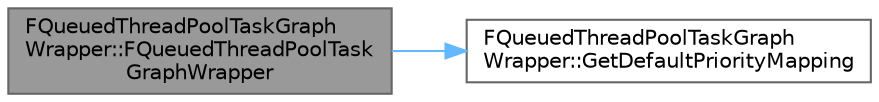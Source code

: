 digraph "FQueuedThreadPoolTaskGraphWrapper::FQueuedThreadPoolTaskGraphWrapper"
{
 // INTERACTIVE_SVG=YES
 // LATEX_PDF_SIZE
  bgcolor="transparent";
  edge [fontname=Helvetica,fontsize=10,labelfontname=Helvetica,labelfontsize=10];
  node [fontname=Helvetica,fontsize=10,shape=box,height=0.2,width=0.4];
  rankdir="LR";
  Node1 [id="Node000001",label="FQueuedThreadPoolTaskGraph\lWrapper::FQueuedThreadPoolTask\lGraphWrapper",height=0.2,width=0.4,color="gray40", fillcolor="grey60", style="filled", fontcolor="black",tooltip="InPriorityMapper Thread-safe function used to map any priority from this Queue to the priority that s..."];
  Node1 -> Node2 [id="edge1_Node000001_Node000002",color="steelblue1",style="solid",tooltip=" "];
  Node2 [id="Node000002",label="FQueuedThreadPoolTaskGraph\lWrapper::GetDefaultPriorityMapping",height=0.2,width=0.4,color="grey40", fillcolor="white", style="filled",URL="$dc/d90/classFQueuedThreadPoolTaskGraphWrapper.html#afa134ff8d0b36d93bbbefdbb38aadd2e",tooltip=" "];
}
